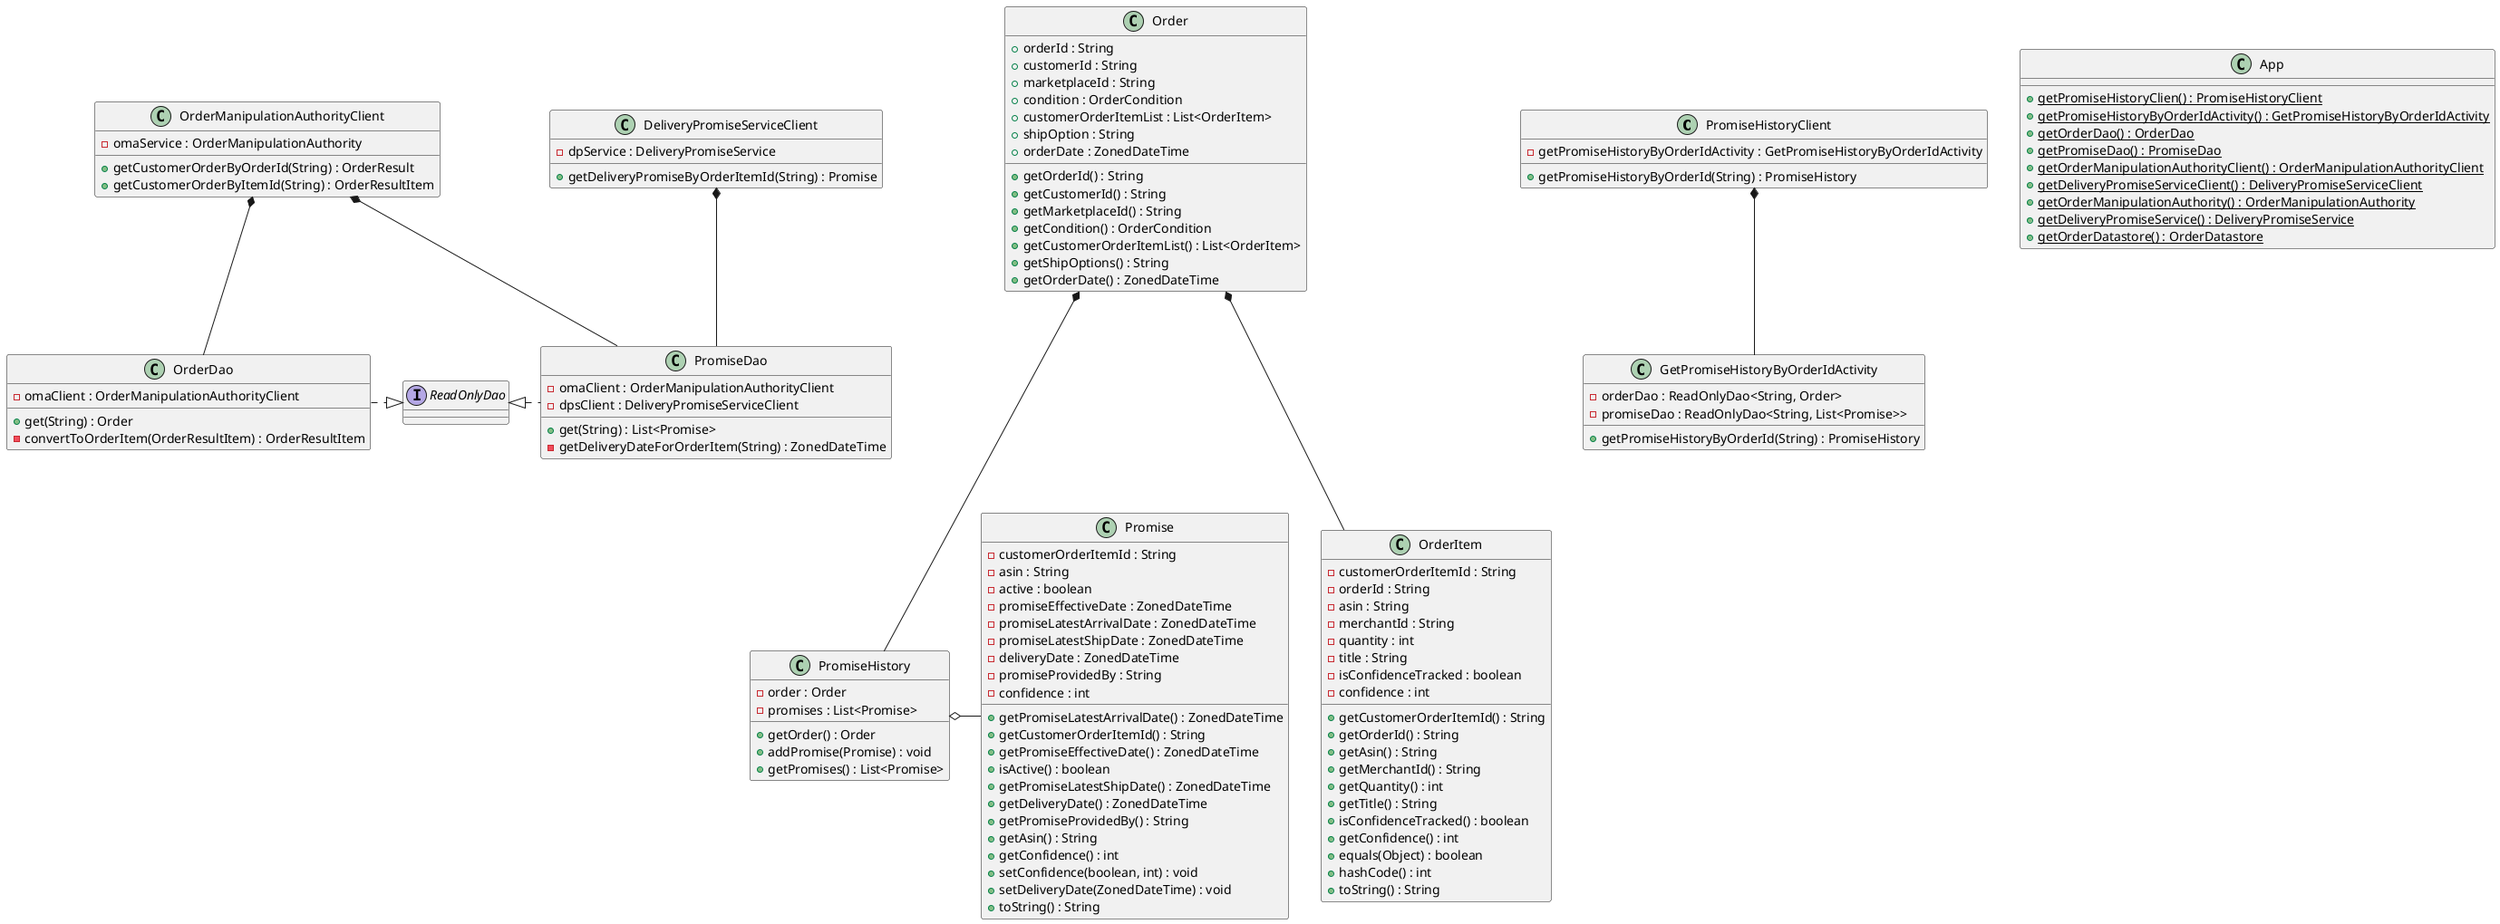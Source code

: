 @startuml
'https://plantuml.com/class-diagram

class PromiseHistoryClient {
    - getPromiseHistoryByOrderIdActivity : GetPromiseHistoryByOrderIdActivity
    + getPromiseHistoryByOrderId(String) : PromiseHistory
}
class GetPromiseHistoryByOrderIdActivity {
    - orderDao : ReadOnlyDao<String, Order>
    - promiseDao : ReadOnlyDao<String, List<Promise>>
    + getPromiseHistoryByOrderId(String) : PromiseHistory
}
class OrderDao {
    - omaClient : OrderManipulationAuthorityClient
    + get(String) : Order
    - convertToOrderItem(OrderResultItem) : OrderResultItem
}
class PromiseDao {
    - omaClient : OrderManipulationAuthorityClient
    - dpsClient : DeliveryPromiseServiceClient
    + get(String) : List<Promise>
    - getDeliveryDateForOrderItem(String) : ZonedDateTime
}
class OrderManipulationAuthorityClient {
    - omaService : OrderManipulationAuthority
    + getCustomerOrderByOrderId(String) : OrderResult
    + getCustomerOrderByItemId(String) : OrderResultItem
}
class DeliveryPromiseServiceClient {
    - dpService : DeliveryPromiseService
    + getDeliveryPromiseByOrderItemId(String) : Promise
}
interface ReadOnlyDao

class Order {
    + orderId : String
    + customerId : String
    + marketplaceId : String
    + condition : OrderCondition
    + customerOrderItemList : List<OrderItem>
    + shipOption : String
    + orderDate : ZonedDateTime

    + getOrderId() : String
    + getCustomerId() : String
    + getMarketplaceId() : String
    + getCondition() : OrderCondition
    + getCustomerOrderItemList() : List<OrderItem>
    + getShipOptions() : String
    + getOrderDate() : ZonedDateTime
}
class OrderItem {
    - customerOrderItemId : String
    - orderId : String
    - asin : String
    - merchantId : String
    - quantity : int
    - title : String
    - isConfidenceTracked : boolean
    - confidence : int

    + getCustomerOrderItemId() : String
    + getOrderId() : String
    + getAsin() : String
    + getMerchantId() : String
    + getQuantity() : int
    + getTitle() : String
    + isConfidenceTracked() : boolean
    + getConfidence() : int
    + equals(Object) : boolean
    + hashCode() : int
    + toString() : String
}
class Promise {
    - customerOrderItemId : String
    - asin : String
    - active : boolean
    - promiseEffectiveDate : ZonedDateTime
    - promiseLatestArrivalDate : ZonedDateTime
    - promiseLatestShipDate : ZonedDateTime
    - deliveryDate : ZonedDateTime
    - promiseProvidedBy : String
    - confidence : int

    + getPromiseLatestArrivalDate() : ZonedDateTime
    + getCustomerOrderItemId() : String
    + getPromiseEffectiveDate() : ZonedDateTime
    + isActive() : boolean
    + getPromiseLatestShipDate() : ZonedDateTime
    + getDeliveryDate() : ZonedDateTime
    + getPromiseProvidedBy() : String
    + getAsin() : String
    + getConfidence() : int
    + setConfidence(boolean, int) : void
    + setDeliveryDate(ZonedDateTime) : void
    + toString() : String
}
class PromiseHistory {
    - order : Order
    - promises : List<Promise>

    + getOrder() : Order
    + addPromise(Promise) : void
    + getPromises() : List<Promise>
}

class App {
    + getPromiseHistoryClien() : PromiseHistoryClient {static}
    + getPromiseHistoryByOrderIdActivity() : GetPromiseHistoryByOrderIdActivity {static}
    + getOrderDao() : OrderDao {static}
    + getPromiseDao() : PromiseDao {static}
    + getOrderManipulationAuthorityClient() : OrderManipulationAuthorityClient {static}
    + getDeliveryPromiseServiceClient() : DeliveryPromiseServiceClient {static}
    + getOrderManipulationAuthority() : OrderManipulationAuthority {static}
    + getDeliveryPromiseService() : DeliveryPromiseService {static}
    + getOrderDatastore() : OrderDatastore {static}
}

PromiseHistoryClient *-- GetPromiseHistoryByOrderIdActivity
DeliveryPromiseServiceClient *-- PromiseDao
OrderManipulationAuthorityClient *-- OrderDao
OrderManipulationAuthorityClient *-- PromiseDao
OrderDao .|> ReadOnlyDao
ReadOnlyDao <|. PromiseDao
Order *--- OrderItem
Order *--- PromiseHistory
PromiseHistory o- Promise
@enduml
